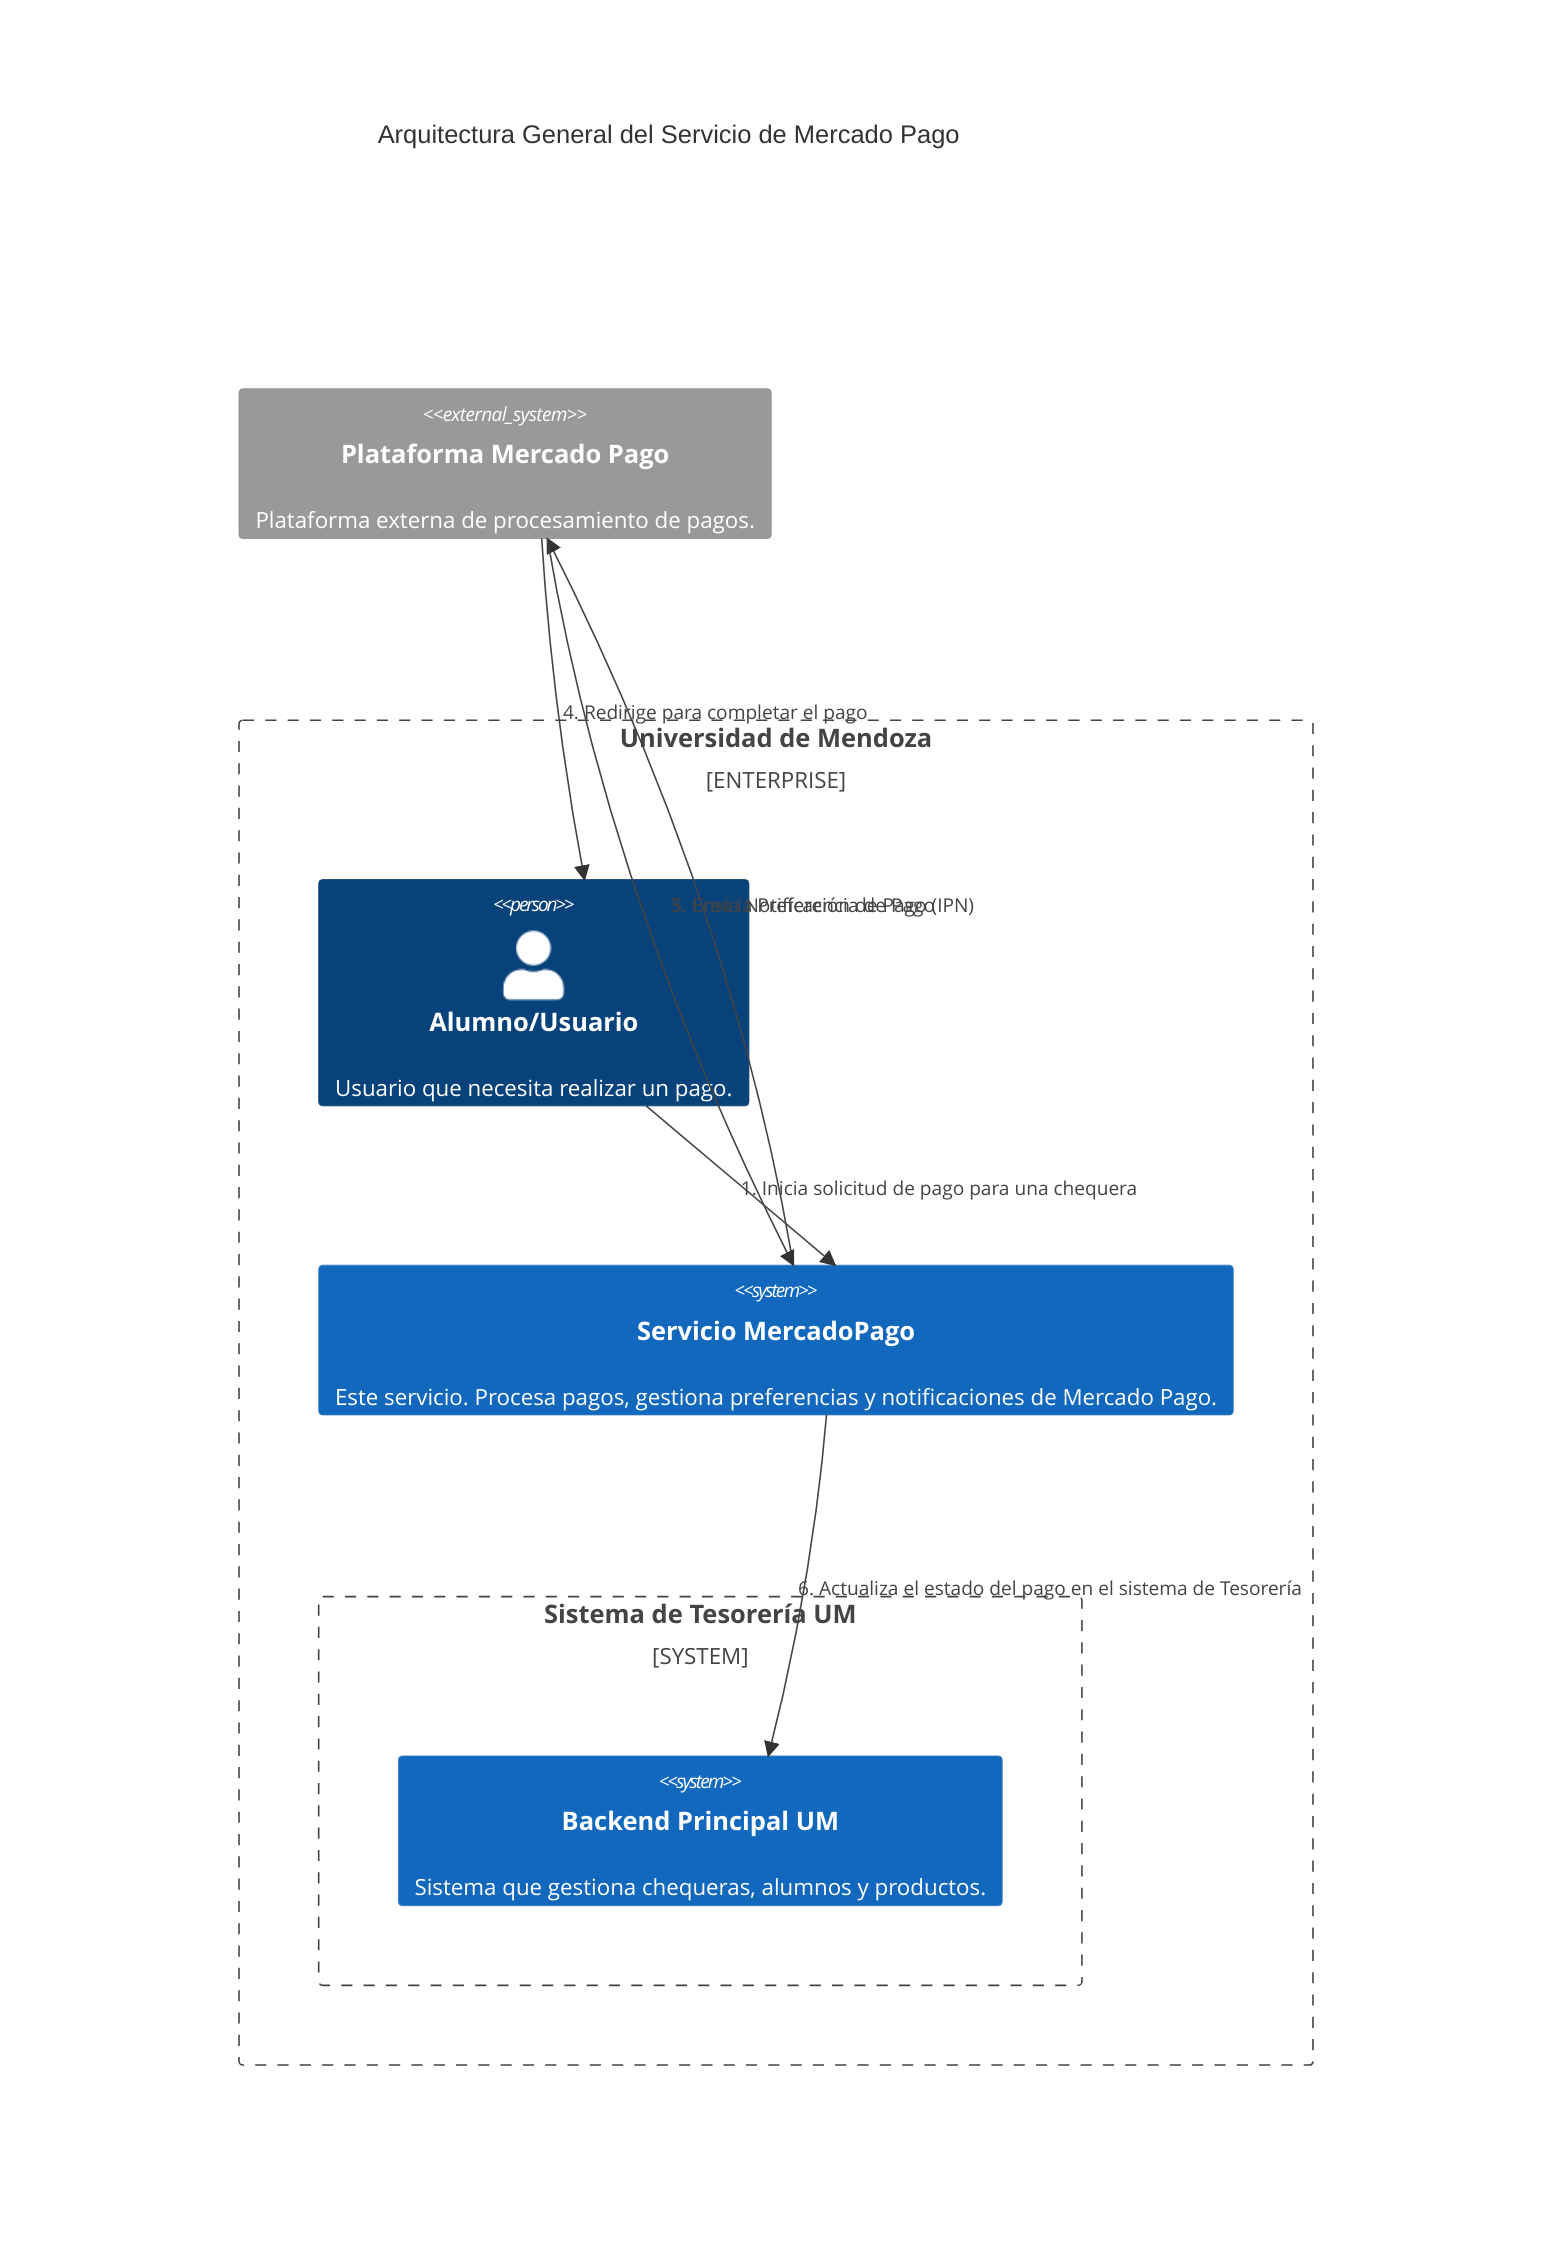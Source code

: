 C4Context
    title Arquitectura General del Servicio de Mercado Pago

    Enterprise_Boundary(um, "Universidad de Mendoza") {
        Person(alumno, "Alumno/Usuario", "Usuario que necesita realizar un pago.")
        
        System_Boundary(tesoreria, "Sistema de Tesorería UM") {
            System(um_backend, "Backend Principal UM", "Sistema que gestiona chequeras, alumnos y productos.")
        }

        System(mercadopago_service, "Servicio MercadoPago", "Este servicio. Procesa pagos, gestiona preferencias y notificaciones de Mercado Pago.")
    }

    System_Ext(mp_platform, "Plataforma Mercado Pago", "Plataforma externa de procesamiento de pagos.")

    Rel(alumno, mercadopago_service, "1. Inicia solicitud de pago para una chequera")
    Rel(mercadopago_service, um_backend, "2. Valida datos de la chequera y el alumno")
    Rel(mercadopago_service, mp_platform, "3. Crea la Preferencia de Pago")
    Rel(mp_platform, alumno, "4. Redirige para completar el pago")
    Rel(mp_platform, mercadopago_service, "5. Envía Notificación de Pago (IPN)")
    Rel(mercadopago_service, um_backend, "6. Actualiza el estado del pago en el sistema de Tesorería")